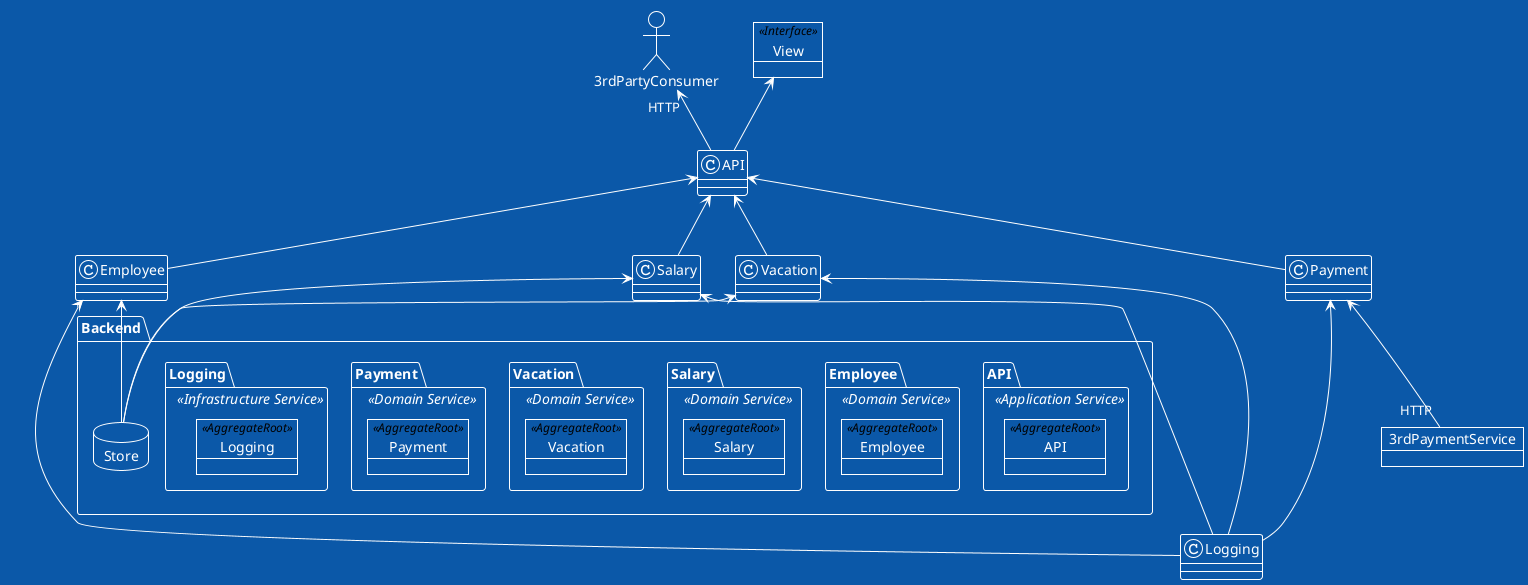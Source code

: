@startuml
!theme amiga
allowmixing

actor 3rdPartyConsumer
object 3rdPaymentService
object View <<Interface>>

package Backend {
    database Store

    package API <<Application Service>> {
        object API <<AggregateRoot>>
    }

    package Employee <<Domain Service>> {
        object Employee <<AggregateRoot>>
    }

    package Salary <<Domain Service>> {
        object Salary <<AggregateRoot>>
    }

    package Vacation <<Domain Service>> {
        object Vacation <<AggregateRoot>>
    }

    package Payment <<Domain Service>> {
        object Payment <<AggregateRoot>>
    }

    package Logging <<Infrastructure Service>> {
        object Logging <<AggregateRoot>>
    }

'    object Shared <<SharedKernel>>
}

3rdPartyConsumer "HTTP" <-- API
View <-- API
API <-- Employee
API <-- Salary
API <-- Vacation
API <-- Payment
Employee <--- Logging
Employee <-- Store
Salary <--- Logging
Salary <-- Store
Vacation <--- Logging
Vacation <-- Store
Payment <--- Logging
Payment <-- "HTTP" 3rdPaymentService
'Logging <-- Shared
@enduml